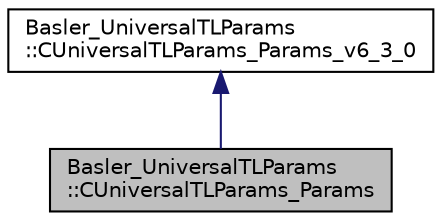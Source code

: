 digraph "Basler_UniversalTLParams::CUniversalTLParams_Params"
{
  edge [fontname="Helvetica",fontsize="10",labelfontname="Helvetica",labelfontsize="10"];
  node [fontname="Helvetica",fontsize="10",shape=record];
  Node1 [label="Basler_UniversalTLParams\l::CUniversalTLParams_Params",height=0.2,width=0.4,color="black", fillcolor="grey75", style="filled", fontcolor="black"];
  Node2 -> Node1 [dir="back",color="midnightblue",fontsize="10",style="solid",fontname="Helvetica"];
  Node2 [label="Basler_UniversalTLParams\l::CUniversalTLParams_Params_v6_3_0",height=0.2,width=0.4,color="black", fillcolor="white", style="filled",URL="$class_basler___universal_t_l_params_1_1_c_universal_t_l_params___params__v6__3__0.html",tooltip="A parameter class containing all parameters as members that are available for pylon device transport ..."];
}
